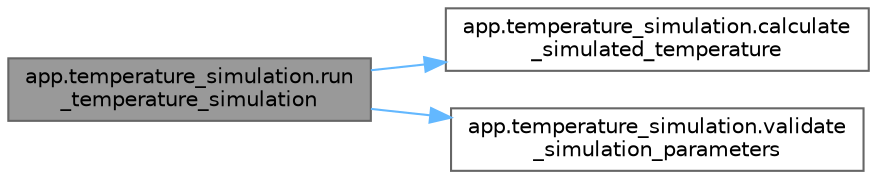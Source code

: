 digraph "app.temperature_simulation.run_temperature_simulation"
{
 // LATEX_PDF_SIZE
  bgcolor="transparent";
  edge [fontname=Helvetica,fontsize=10,labelfontname=Helvetica,labelfontsize=10];
  node [fontname=Helvetica,fontsize=10,shape=box,height=0.2,width=0.4];
  rankdir="LR";
  Node1 [id="Node000001",label="app.temperature_simulation.run\l_temperature_simulation",height=0.2,width=0.4,color="gray40", fillcolor="grey60", style="filled", fontcolor="black",tooltip="Exécute une simulation complète de température avec dictionnaire."];
  Node1 -> Node2 [id="edge1_Node000001_Node000002",color="steelblue1",style="solid",tooltip=" "];
  Node2 [id="Node000002",label="app.temperature_simulation.calculate\l_simulated_temperature",height=0.2,width=0.4,color="grey40", fillcolor="white", style="filled",URL="$namespaceapp_1_1temperature__simulation.html#ad0955f54e494774453fd9395ddf156f3",tooltip="Calcule la température simulée selon la formule prédictive."];
  Node1 -> Node3 [id="edge2_Node000001_Node000003",color="steelblue1",style="solid",tooltip=" "];
  Node3 [id="Node000003",label="app.temperature_simulation.validate\l_simulation_parameters",height=0.2,width=0.4,color="grey40", fillcolor="white", style="filled",URL="$namespaceapp_1_1temperature__simulation.html#a34c95102387b78fc0ae24419cfdc62be",tooltip="Valide tous les paramètres de simulation avant exécution."];
}
